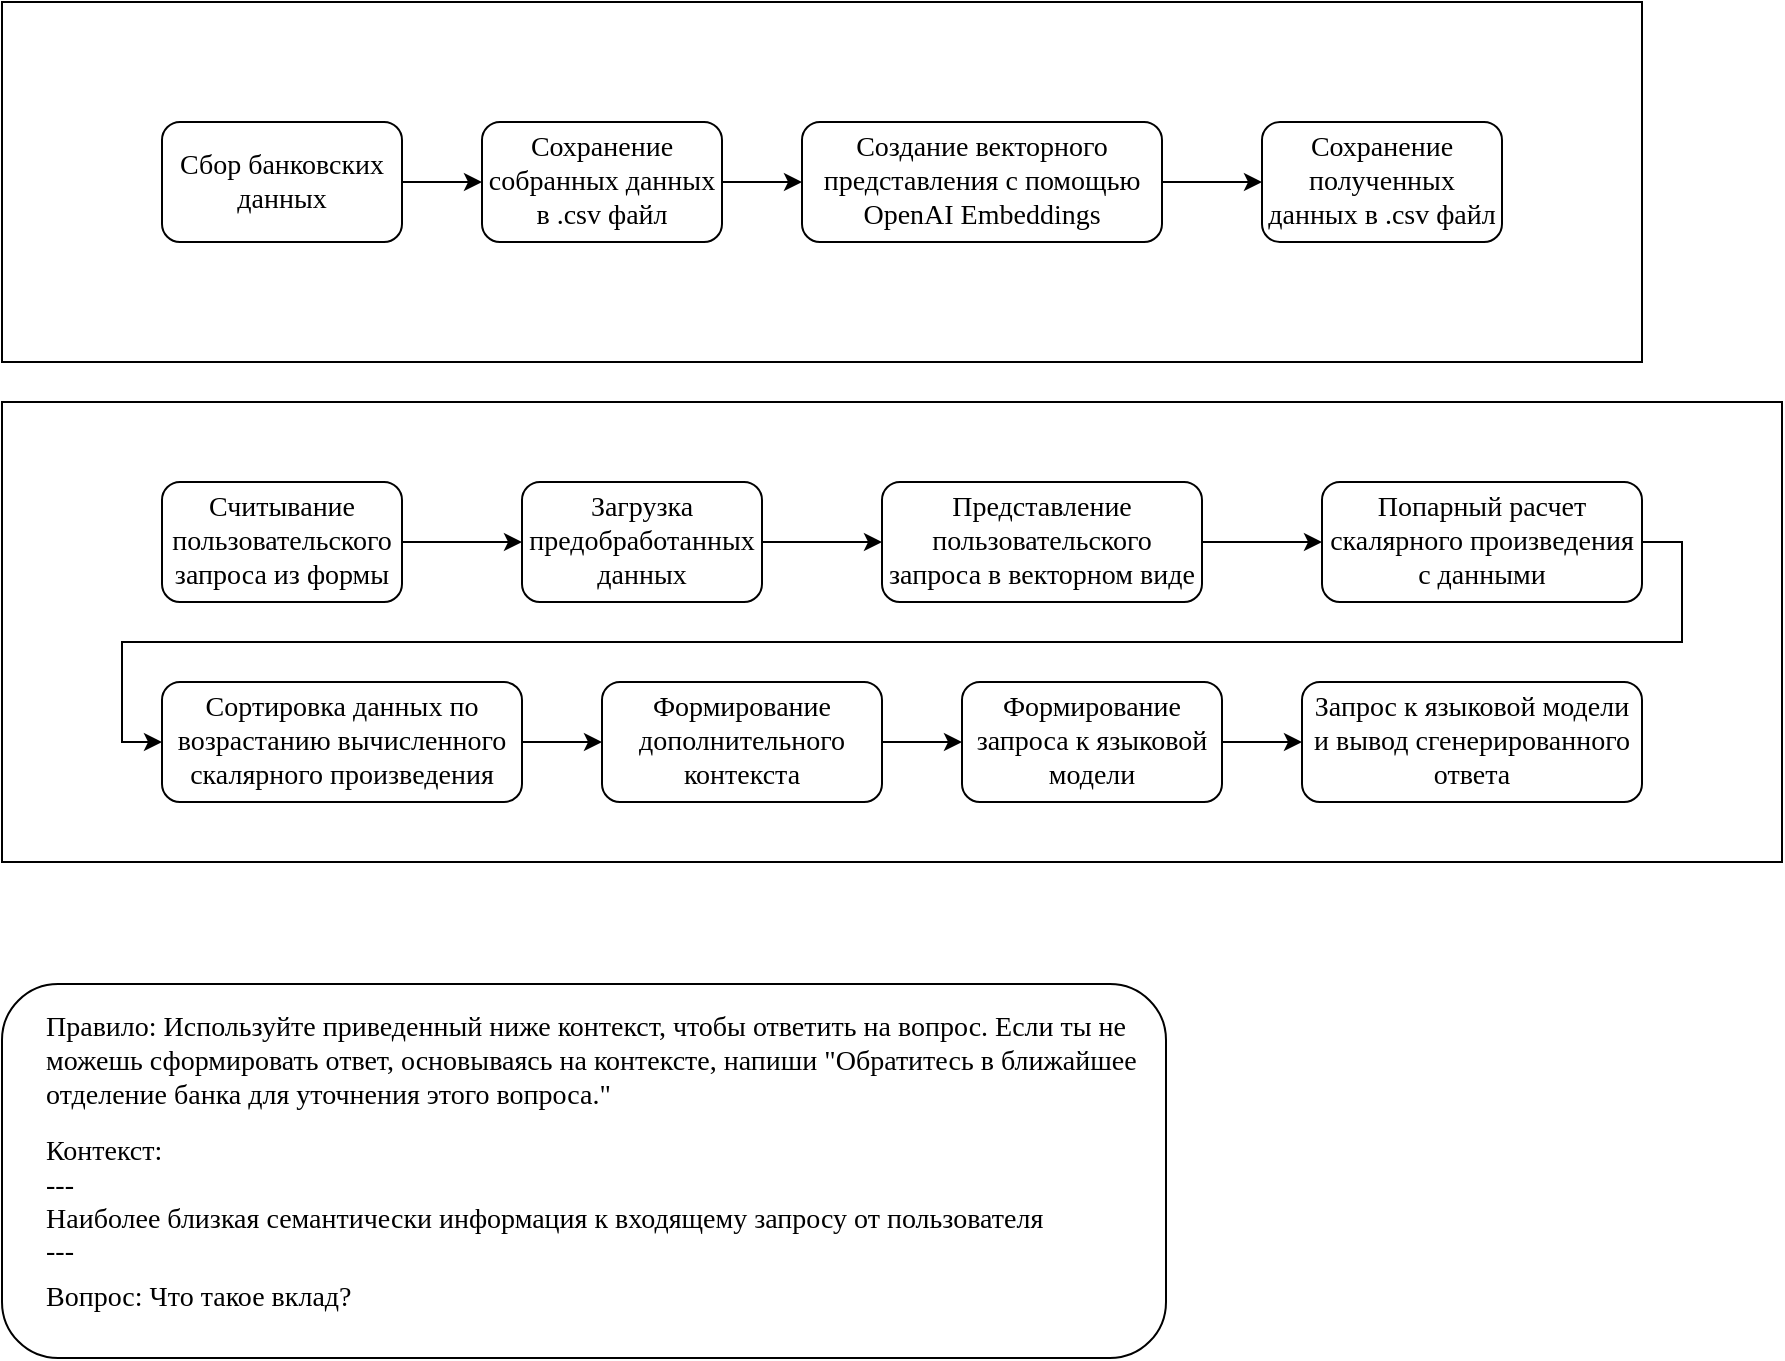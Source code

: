 <mxfile version="21.2.6" type="device">
  <diagram id="CqRlMq9S8sLy5RM23WdE" name="Страница 1">
    <mxGraphModel dx="1195" dy="637" grid="0" gridSize="10" guides="1" tooltips="1" connect="1" arrows="1" fold="1" page="0" pageScale="1" pageWidth="827" pageHeight="1169" math="0" shadow="0">
      <root>
        <mxCell id="0" />
        <mxCell id="1" parent="0" />
        <mxCell id="LKCHvA9puJ1n5bIvV-6V-54" value="" style="rounded=0;whiteSpace=wrap;html=1;fontFamily=Times New Roman;fontSize=14;" parent="1" vertex="1">
          <mxGeometry x="120" y="300" width="890" height="230" as="geometry" />
        </mxCell>
        <mxCell id="LKCHvA9puJ1n5bIvV-6V-13" value="" style="rounded=0;whiteSpace=wrap;html=1;fontFamily=Times New Roman;fontSize=14;" parent="1" vertex="1">
          <mxGeometry x="120" y="100" width="820" height="180" as="geometry" />
        </mxCell>
        <mxCell id="LKCHvA9puJ1n5bIvV-6V-1" value="" style="rounded=1;whiteSpace=wrap;html=1;" parent="1" vertex="1">
          <mxGeometry x="200" y="160" width="120" height="60" as="geometry" />
        </mxCell>
        <mxCell id="LKCHvA9puJ1n5bIvV-6V-9" style="edgeStyle=orthogonalEdgeStyle;rounded=0;orthogonalLoop=1;jettySize=auto;html=1;exitX=1;exitY=0.5;exitDx=0;exitDy=0;entryX=0;entryY=0.5;entryDx=0;entryDy=0;fontFamily=Times New Roman;fontSize=14;" parent="1" source="LKCHvA9puJ1n5bIvV-6V-2" target="LKCHvA9puJ1n5bIvV-6V-4" edge="1">
          <mxGeometry relative="1" as="geometry" />
        </mxCell>
        <mxCell id="LKCHvA9puJ1n5bIvV-6V-2" value="&lt;font face=&quot;Times New Roman&quot;&gt;&lt;span style=&quot;font-size: 14px;&quot;&gt;Сбор банковских данных&lt;/span&gt;&lt;/font&gt;" style="text;html=1;strokeColor=none;fillColor=none;align=center;verticalAlign=middle;whiteSpace=wrap;rounded=0;" parent="1" vertex="1">
          <mxGeometry x="200" y="160" width="120" height="60" as="geometry" />
        </mxCell>
        <mxCell id="LKCHvA9puJ1n5bIvV-6V-3" value="" style="rounded=1;whiteSpace=wrap;html=1;" parent="1" vertex="1">
          <mxGeometry x="360" y="160" width="120" height="60" as="geometry" />
        </mxCell>
        <mxCell id="LKCHvA9puJ1n5bIvV-6V-11" style="edgeStyle=orthogonalEdgeStyle;rounded=0;orthogonalLoop=1;jettySize=auto;html=1;exitX=1;exitY=0.5;exitDx=0;exitDy=0;entryX=0;entryY=0.5;entryDx=0;entryDy=0;fontFamily=Times New Roman;fontSize=14;" parent="1" source="LKCHvA9puJ1n5bIvV-6V-4" target="LKCHvA9puJ1n5bIvV-6V-5" edge="1">
          <mxGeometry relative="1" as="geometry" />
        </mxCell>
        <mxCell id="LKCHvA9puJ1n5bIvV-6V-4" value="&lt;font face=&quot;Times New Roman&quot;&gt;&lt;span style=&quot;font-size: 14px;&quot;&gt;Сохранение собранных данных в .csv файл&lt;/span&gt;&lt;/font&gt;" style="text;html=1;strokeColor=none;fillColor=none;align=center;verticalAlign=middle;whiteSpace=wrap;rounded=0;" parent="1" vertex="1">
          <mxGeometry x="360" y="160" width="120" height="60" as="geometry" />
        </mxCell>
        <mxCell id="LKCHvA9puJ1n5bIvV-6V-12" style="edgeStyle=orthogonalEdgeStyle;rounded=0;orthogonalLoop=1;jettySize=auto;html=1;exitX=1;exitY=0.5;exitDx=0;exitDy=0;entryX=0;entryY=0.5;entryDx=0;entryDy=0;fontFamily=Times New Roman;fontSize=14;" parent="1" source="LKCHvA9puJ1n5bIvV-6V-5" target="LKCHvA9puJ1n5bIvV-6V-8" edge="1">
          <mxGeometry relative="1" as="geometry" />
        </mxCell>
        <mxCell id="LKCHvA9puJ1n5bIvV-6V-5" value="" style="rounded=1;whiteSpace=wrap;html=1;" parent="1" vertex="1">
          <mxGeometry x="520" y="160" width="180" height="60" as="geometry" />
        </mxCell>
        <mxCell id="LKCHvA9puJ1n5bIvV-6V-6" value="&lt;font face=&quot;Times New Roman&quot;&gt;&lt;span style=&quot;font-size: 14px;&quot;&gt;Создание векторного представления с помощью OpenAI Embeddings&lt;/span&gt;&lt;/font&gt;" style="text;html=1;strokeColor=none;fillColor=none;align=center;verticalAlign=middle;whiteSpace=wrap;rounded=0;" parent="1" vertex="1">
          <mxGeometry x="525" y="160" width="170" height="60" as="geometry" />
        </mxCell>
        <mxCell id="LKCHvA9puJ1n5bIvV-6V-7" value="" style="rounded=1;whiteSpace=wrap;html=1;" parent="1" vertex="1">
          <mxGeometry x="750" y="160" width="120" height="60" as="geometry" />
        </mxCell>
        <mxCell id="LKCHvA9puJ1n5bIvV-6V-8" value="&lt;font face=&quot;Times New Roman&quot;&gt;&lt;span style=&quot;font-size: 14px;&quot;&gt;Сохранение полученных данных в .csv файл&lt;/span&gt;&lt;/font&gt;" style="text;html=1;strokeColor=none;fillColor=none;align=center;verticalAlign=middle;whiteSpace=wrap;rounded=0;" parent="1" vertex="1">
          <mxGeometry x="750" y="160" width="120" height="60" as="geometry" />
        </mxCell>
        <mxCell id="LKCHvA9puJ1n5bIvV-6V-30" value="" style="rounded=1;whiteSpace=wrap;html=1;fontFamily=Times New Roman;fontSize=14;" parent="1" vertex="1">
          <mxGeometry x="200" y="340" width="120" height="60" as="geometry" />
        </mxCell>
        <mxCell id="LKCHvA9puJ1n5bIvV-6V-46" style="edgeStyle=orthogonalEdgeStyle;rounded=0;orthogonalLoop=1;jettySize=auto;html=1;exitX=1;exitY=0.5;exitDx=0;exitDy=0;entryX=0;entryY=0.5;entryDx=0;entryDy=0;fontFamily=Times New Roman;fontSize=14;" parent="1" source="LKCHvA9puJ1n5bIvV-6V-31" target="LKCHvA9puJ1n5bIvV-6V-33" edge="1">
          <mxGeometry relative="1" as="geometry" />
        </mxCell>
        <mxCell id="LKCHvA9puJ1n5bIvV-6V-31" value="Считывание пользовательского запроса из формы" style="text;html=1;strokeColor=none;fillColor=none;align=center;verticalAlign=middle;whiteSpace=wrap;rounded=0;fontFamily=Times New Roman;fontSize=14;" parent="1" vertex="1">
          <mxGeometry x="200" y="340" width="120" height="60" as="geometry" />
        </mxCell>
        <mxCell id="LKCHvA9puJ1n5bIvV-6V-32" value="" style="rounded=1;whiteSpace=wrap;html=1;fontFamily=Times New Roman;fontSize=14;" parent="1" vertex="1">
          <mxGeometry x="380" y="340" width="120" height="60" as="geometry" />
        </mxCell>
        <mxCell id="LKCHvA9puJ1n5bIvV-6V-47" style="edgeStyle=orthogonalEdgeStyle;rounded=0;orthogonalLoop=1;jettySize=auto;html=1;exitX=1;exitY=0.5;exitDx=0;exitDy=0;entryX=0;entryY=0.5;entryDx=0;entryDy=0;fontFamily=Times New Roman;fontSize=14;" parent="1" source="LKCHvA9puJ1n5bIvV-6V-33" target="LKCHvA9puJ1n5bIvV-6V-35" edge="1">
          <mxGeometry relative="1" as="geometry" />
        </mxCell>
        <mxCell id="LKCHvA9puJ1n5bIvV-6V-33" value="Загрузка предобработанных данных" style="text;html=1;strokeColor=none;fillColor=none;align=center;verticalAlign=middle;whiteSpace=wrap;rounded=0;fontFamily=Times New Roman;fontSize=14;" parent="1" vertex="1">
          <mxGeometry x="380" y="340" width="120" height="60" as="geometry" />
        </mxCell>
        <mxCell id="LKCHvA9puJ1n5bIvV-6V-34" value="" style="rounded=1;whiteSpace=wrap;html=1;fontFamily=Times New Roman;fontSize=14;" parent="1" vertex="1">
          <mxGeometry x="560" y="340" width="160" height="60" as="geometry" />
        </mxCell>
        <mxCell id="LKCHvA9puJ1n5bIvV-6V-48" style="edgeStyle=orthogonalEdgeStyle;rounded=0;orthogonalLoop=1;jettySize=auto;html=1;exitX=1;exitY=0.5;exitDx=0;exitDy=0;entryX=0;entryY=0.5;entryDx=0;entryDy=0;fontFamily=Times New Roman;fontSize=14;" parent="1" source="LKCHvA9puJ1n5bIvV-6V-35" target="LKCHvA9puJ1n5bIvV-6V-37" edge="1">
          <mxGeometry relative="1" as="geometry" />
        </mxCell>
        <mxCell id="LKCHvA9puJ1n5bIvV-6V-35" value="Представление пользовательского запроса в векторном виде" style="text;html=1;strokeColor=none;fillColor=none;align=center;verticalAlign=middle;whiteSpace=wrap;rounded=0;fontFamily=Times New Roman;fontSize=14;" parent="1" vertex="1">
          <mxGeometry x="560" y="340" width="160" height="60" as="geometry" />
        </mxCell>
        <mxCell id="LKCHvA9puJ1n5bIvV-6V-36" value="" style="rounded=1;whiteSpace=wrap;html=1;fontFamily=Times New Roman;fontSize=14;" parent="1" vertex="1">
          <mxGeometry x="780" y="340" width="160" height="60" as="geometry" />
        </mxCell>
        <mxCell id="LKCHvA9puJ1n5bIvV-6V-49" style="edgeStyle=orthogonalEdgeStyle;rounded=0;orthogonalLoop=1;jettySize=auto;html=1;exitX=1;exitY=0.5;exitDx=0;exitDy=0;entryX=0;entryY=0.5;entryDx=0;entryDy=0;fontFamily=Times New Roman;fontSize=14;" parent="1" source="LKCHvA9puJ1n5bIvV-6V-37" target="LKCHvA9puJ1n5bIvV-6V-39" edge="1">
          <mxGeometry relative="1" as="geometry" />
        </mxCell>
        <mxCell id="LKCHvA9puJ1n5bIvV-6V-37" value="Попарный расчет скалярного произведения с данными" style="text;html=1;strokeColor=none;fillColor=none;align=center;verticalAlign=middle;whiteSpace=wrap;rounded=0;fontFamily=Times New Roman;fontSize=14;" parent="1" vertex="1">
          <mxGeometry x="780" y="340" width="160" height="60" as="geometry" />
        </mxCell>
        <mxCell id="LKCHvA9puJ1n5bIvV-6V-38" value="" style="rounded=1;whiteSpace=wrap;html=1;fontFamily=Times New Roman;fontSize=14;" parent="1" vertex="1">
          <mxGeometry x="200" y="440" width="180" height="60" as="geometry" />
        </mxCell>
        <mxCell id="LKCHvA9puJ1n5bIvV-6V-50" style="edgeStyle=orthogonalEdgeStyle;rounded=0;orthogonalLoop=1;jettySize=auto;html=1;exitX=1;exitY=0.5;exitDx=0;exitDy=0;entryX=0;entryY=0.5;entryDx=0;entryDy=0;fontFamily=Times New Roman;fontSize=14;" parent="1" source="LKCHvA9puJ1n5bIvV-6V-39" target="LKCHvA9puJ1n5bIvV-6V-41" edge="1">
          <mxGeometry relative="1" as="geometry" />
        </mxCell>
        <mxCell id="LKCHvA9puJ1n5bIvV-6V-39" value="Сортировка данных по возрастанию вычисленного скалярного произведения" style="text;html=1;strokeColor=none;fillColor=none;align=center;verticalAlign=middle;whiteSpace=wrap;rounded=0;fontFamily=Times New Roman;fontSize=14;" parent="1" vertex="1">
          <mxGeometry x="200" y="440" width="180" height="60" as="geometry" />
        </mxCell>
        <mxCell id="LKCHvA9puJ1n5bIvV-6V-40" value="" style="rounded=1;whiteSpace=wrap;html=1;fontFamily=Times New Roman;fontSize=14;" parent="1" vertex="1">
          <mxGeometry x="420" y="440" width="140" height="60" as="geometry" />
        </mxCell>
        <mxCell id="LKCHvA9puJ1n5bIvV-6V-51" style="edgeStyle=orthogonalEdgeStyle;rounded=0;orthogonalLoop=1;jettySize=auto;html=1;exitX=1;exitY=0.5;exitDx=0;exitDy=0;entryX=0;entryY=0.5;entryDx=0;entryDy=0;fontFamily=Times New Roman;fontSize=14;" parent="1" source="LKCHvA9puJ1n5bIvV-6V-41" target="LKCHvA9puJ1n5bIvV-6V-43" edge="1">
          <mxGeometry relative="1" as="geometry" />
        </mxCell>
        <mxCell id="LKCHvA9puJ1n5bIvV-6V-41" value="Формирование дополнительного контекста" style="text;html=1;strokeColor=none;fillColor=none;align=center;verticalAlign=middle;whiteSpace=wrap;rounded=0;fontFamily=Times New Roman;fontSize=14;" parent="1" vertex="1">
          <mxGeometry x="420" y="440" width="140" height="60" as="geometry" />
        </mxCell>
        <mxCell id="LKCHvA9puJ1n5bIvV-6V-42" value="" style="rounded=1;whiteSpace=wrap;html=1;fontFamily=Times New Roman;fontSize=14;" parent="1" vertex="1">
          <mxGeometry x="600" y="440" width="130" height="60" as="geometry" />
        </mxCell>
        <mxCell id="LKCHvA9puJ1n5bIvV-6V-53" style="edgeStyle=orthogonalEdgeStyle;rounded=0;orthogonalLoop=1;jettySize=auto;html=1;exitX=1;exitY=0.5;exitDx=0;exitDy=0;entryX=0;entryY=0.5;entryDx=0;entryDy=0;fontFamily=Times New Roman;fontSize=14;" parent="1" source="LKCHvA9puJ1n5bIvV-6V-43" target="LKCHvA9puJ1n5bIvV-6V-45" edge="1">
          <mxGeometry relative="1" as="geometry" />
        </mxCell>
        <mxCell id="LKCHvA9puJ1n5bIvV-6V-43" value="Формирование запроса к языковой модели" style="text;html=1;strokeColor=none;fillColor=none;align=center;verticalAlign=middle;whiteSpace=wrap;rounded=0;fontFamily=Times New Roman;fontSize=14;" parent="1" vertex="1">
          <mxGeometry x="600" y="440" width="130" height="60" as="geometry" />
        </mxCell>
        <mxCell id="LKCHvA9puJ1n5bIvV-6V-44" value="" style="rounded=1;whiteSpace=wrap;html=1;fontFamily=Times New Roman;fontSize=14;" parent="1" vertex="1">
          <mxGeometry x="770" y="440" width="170" height="60" as="geometry" />
        </mxCell>
        <mxCell id="LKCHvA9puJ1n5bIvV-6V-45" value="Запрос к языковой модели и вывод сгенерированного ответа" style="text;html=1;strokeColor=none;fillColor=none;align=center;verticalAlign=middle;whiteSpace=wrap;rounded=0;fontFamily=Times New Roman;fontSize=14;" parent="1" vertex="1">
          <mxGeometry x="770" y="440" width="170" height="60" as="geometry" />
        </mxCell>
        <mxCell id="lhG5aS79jRC6Itv7Mk0s-1" value="" style="rounded=1;whiteSpace=wrap;html=1;" vertex="1" parent="1">
          <mxGeometry x="120" y="591" width="582" height="187" as="geometry" />
        </mxCell>
        <mxCell id="lhG5aS79jRC6Itv7Mk0s-4" value="Правило:&amp;nbsp;Используйте приведенный ниже контекст, чтобы ответить на вопрос. Если ты не можешь сформировать ответ, основываясь на контексте, напиши &quot;Обратитесь в ближайшее отделение банка для уточнения этого вопроса.&quot;" style="text;html=1;strokeColor=none;fillColor=none;align=left;verticalAlign=middle;whiteSpace=wrap;rounded=0;fontFamily=Times New Roman;fontSize=14;" vertex="1" parent="1">
          <mxGeometry x="140" y="600" width="580" height="60" as="geometry" />
        </mxCell>
        <mxCell id="lhG5aS79jRC6Itv7Mk0s-5" value="Контекст:&lt;br&gt;---&lt;br&gt;Наиболее близкая семантически информация к входящему запросу от пользователя&lt;br&gt;---" style="text;html=1;strokeColor=none;fillColor=none;align=left;verticalAlign=middle;whiteSpace=wrap;rounded=0;fontFamily=Times New Roman;fontSize=14;" vertex="1" parent="1">
          <mxGeometry x="140" y="670" width="580" height="60" as="geometry" />
        </mxCell>
        <mxCell id="lhG5aS79jRC6Itv7Mk0s-6" value="Вопрос: Что такое вклад?" style="text;html=1;strokeColor=none;fillColor=none;align=left;verticalAlign=middle;whiteSpace=wrap;rounded=0;fontFamily=Times New Roman;fontSize=14;" vertex="1" parent="1">
          <mxGeometry x="140" y="718" width="580" height="60" as="geometry" />
        </mxCell>
      </root>
    </mxGraphModel>
  </diagram>
</mxfile>
